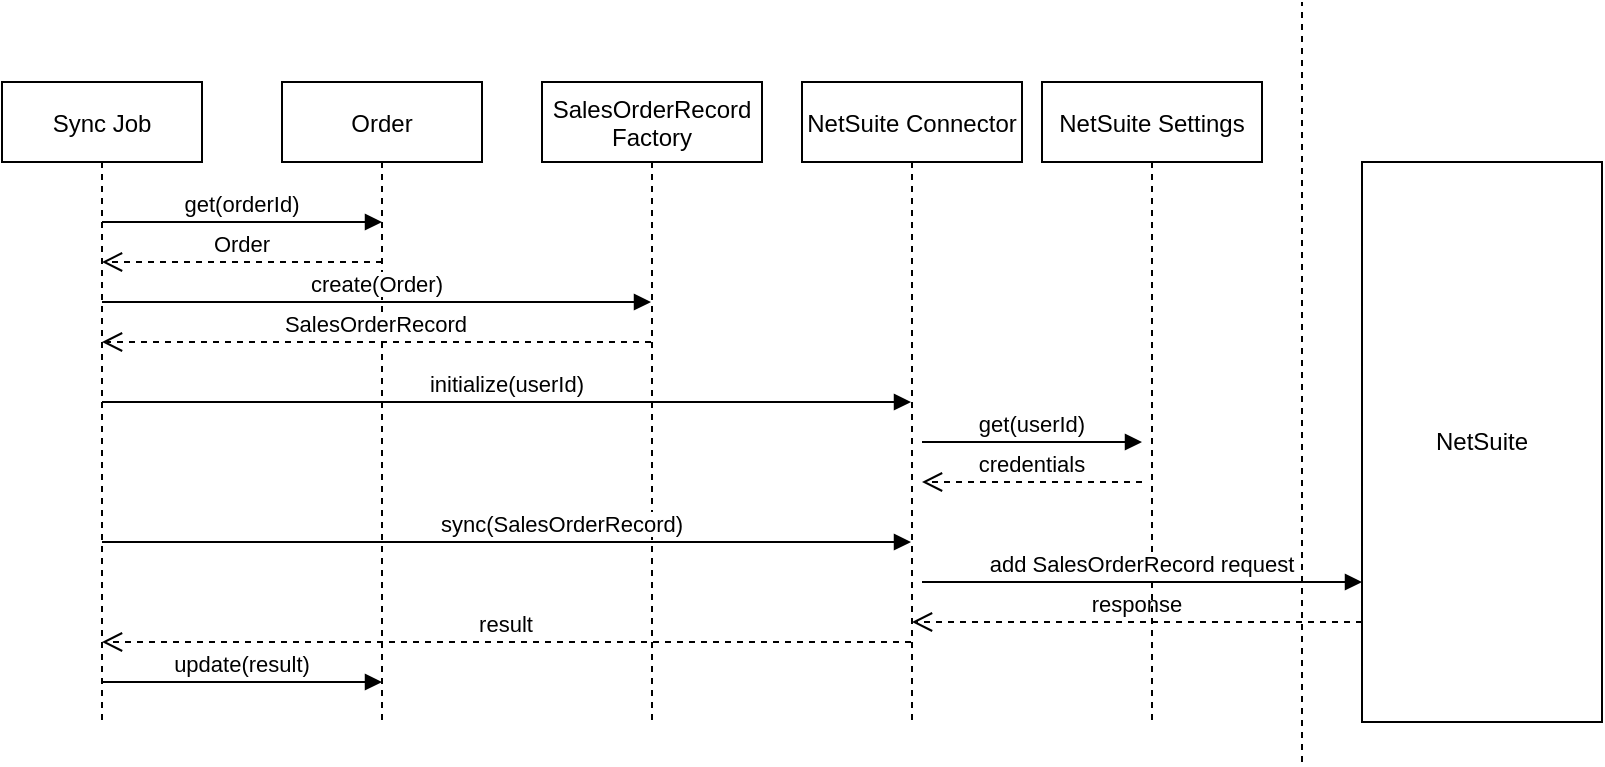 <mxfile version="14.0.1" type="github">
  <diagram id="kgpKYQtTHZ0yAKxKKP6v" name="Page-1">
    <mxGraphModel dx="1248" dy="625" grid="1" gridSize="10" guides="1" tooltips="1" connect="1" arrows="1" fold="1" page="1" pageScale="1" pageWidth="850" pageHeight="1100" math="0" shadow="0">
      <root>
        <mxCell id="0" />
        <mxCell id="1" parent="0" />
        <mxCell id="3nuBFxr9cyL0pnOWT2aG-1" value="Sync Job" style="shape=umlLifeline;perimeter=lifelinePerimeter;container=1;collapsible=0;recursiveResize=0;rounded=0;shadow=0;strokeWidth=1;" parent="1" vertex="1">
          <mxGeometry x="20" y="80" width="100" height="320" as="geometry" />
        </mxCell>
        <mxCell id="3nuBFxr9cyL0pnOWT2aG-5" value="Order" style="shape=umlLifeline;perimeter=lifelinePerimeter;container=1;collapsible=0;recursiveResize=0;rounded=0;shadow=0;strokeWidth=1;" parent="1" vertex="1">
          <mxGeometry x="160" y="80" width="100" height="320" as="geometry" />
        </mxCell>
        <mxCell id="3nuBFxr9cyL0pnOWT2aG-7" value="response" style="verticalAlign=bottom;endArrow=open;dashed=1;endSize=8;shadow=0;strokeWidth=1;" parent="1" target="hgKctKZjCTe18uqErr11-2" edge="1">
          <mxGeometry relative="1" as="geometry">
            <mxPoint x="560" y="350" as="targetPoint" />
            <mxPoint x="700" y="350" as="sourcePoint" />
            <Array as="points">
              <mxPoint x="630" y="350" />
            </Array>
          </mxGeometry>
        </mxCell>
        <mxCell id="3nuBFxr9cyL0pnOWT2aG-8" value="get(orderId)" style="verticalAlign=bottom;endArrow=block;shadow=0;strokeWidth=1;" parent="1" edge="1">
          <mxGeometry relative="1" as="geometry">
            <mxPoint x="70" y="150.0" as="sourcePoint" />
            <mxPoint x="210" y="150" as="targetPoint" />
          </mxGeometry>
        </mxCell>
        <mxCell id="hgKctKZjCTe18uqErr11-1" value="NetSuite Settings" style="shape=umlLifeline;perimeter=lifelinePerimeter;container=1;collapsible=0;recursiveResize=0;rounded=0;shadow=0;strokeWidth=1;" vertex="1" parent="1">
          <mxGeometry x="540" y="80" width="110" height="320" as="geometry" />
        </mxCell>
        <mxCell id="hgKctKZjCTe18uqErr11-2" value="NetSuite Connector" style="shape=umlLifeline;perimeter=lifelinePerimeter;container=1;collapsible=0;recursiveResize=0;rounded=0;shadow=0;strokeWidth=1;" vertex="1" parent="1">
          <mxGeometry x="420" y="80" width="110" height="320" as="geometry" />
        </mxCell>
        <mxCell id="hgKctKZjCTe18uqErr11-3" value="SalesOrderRecord&#xa;Factory" style="shape=umlLifeline;perimeter=lifelinePerimeter;container=1;collapsible=0;recursiveResize=0;rounded=0;shadow=0;strokeWidth=1;" vertex="1" parent="1">
          <mxGeometry x="290" y="80" width="110" height="320" as="geometry" />
        </mxCell>
        <mxCell id="hgKctKZjCTe18uqErr11-5" value="NetSuite" style="rounded=0;whiteSpace=wrap;html=1;" vertex="1" parent="1">
          <mxGeometry x="700" y="120" width="120" height="280" as="geometry" />
        </mxCell>
        <mxCell id="hgKctKZjCTe18uqErr11-7" value="" style="endArrow=none;dashed=1;html=1;" edge="1" parent="1">
          <mxGeometry width="50" height="50" relative="1" as="geometry">
            <mxPoint x="670" y="420" as="sourcePoint" />
            <mxPoint x="670" y="40" as="targetPoint" />
          </mxGeometry>
        </mxCell>
        <mxCell id="hgKctKZjCTe18uqErr11-8" value="create(Order)" style="verticalAlign=bottom;endArrow=block;shadow=0;strokeWidth=1;" edge="1" parent="1" target="hgKctKZjCTe18uqErr11-3">
          <mxGeometry relative="1" as="geometry">
            <mxPoint x="70" y="190.0" as="sourcePoint" />
            <mxPoint x="210" y="190" as="targetPoint" />
          </mxGeometry>
        </mxCell>
        <mxCell id="hgKctKZjCTe18uqErr11-9" value="SalesOrderRecord" style="verticalAlign=bottom;endArrow=open;dashed=1;endSize=8;shadow=0;strokeWidth=1;" edge="1" parent="1" source="hgKctKZjCTe18uqErr11-3">
          <mxGeometry relative="1" as="geometry">
            <mxPoint x="70" y="210" as="targetPoint" />
            <mxPoint x="210" y="210" as="sourcePoint" />
            <Array as="points">
              <mxPoint x="140" y="210" />
            </Array>
          </mxGeometry>
        </mxCell>
        <mxCell id="hgKctKZjCTe18uqErr11-10" value="initialize(userId)" style="verticalAlign=bottom;endArrow=block;shadow=0;strokeWidth=1;" edge="1" parent="1" target="hgKctKZjCTe18uqErr11-2">
          <mxGeometry relative="1" as="geometry">
            <mxPoint x="70" y="240.0" as="sourcePoint" />
            <mxPoint x="210" y="240" as="targetPoint" />
          </mxGeometry>
        </mxCell>
        <mxCell id="hgKctKZjCTe18uqErr11-12" value="get(userId)" style="verticalAlign=bottom;endArrow=block;shadow=0;strokeWidth=1;" edge="1" parent="1">
          <mxGeometry relative="1" as="geometry">
            <mxPoint x="480" y="260" as="sourcePoint" />
            <mxPoint x="590" y="260" as="targetPoint" />
          </mxGeometry>
        </mxCell>
        <mxCell id="hgKctKZjCTe18uqErr11-14" value="sync(SalesOrderRecord)" style="verticalAlign=bottom;endArrow=block;shadow=0;strokeWidth=1;" edge="1" parent="1">
          <mxGeometry x="0.137" relative="1" as="geometry">
            <mxPoint x="70" y="310.0" as="sourcePoint" />
            <mxPoint x="474.5" y="310.0" as="targetPoint" />
            <mxPoint as="offset" />
          </mxGeometry>
        </mxCell>
        <mxCell id="hgKctKZjCTe18uqErr11-15" value="credentials" style="verticalAlign=bottom;endArrow=open;dashed=1;endSize=8;shadow=0;strokeWidth=1;" edge="1" parent="1">
          <mxGeometry relative="1" as="geometry">
            <mxPoint x="480" y="280" as="targetPoint" />
            <mxPoint x="590" y="280" as="sourcePoint" />
            <Array as="points">
              <mxPoint x="550" y="280" />
            </Array>
          </mxGeometry>
        </mxCell>
        <mxCell id="hgKctKZjCTe18uqErr11-16" value="add SalesOrderRecord request" style="verticalAlign=bottom;endArrow=block;shadow=0;strokeWidth=1;entryX=0;entryY=0.75;entryDx=0;entryDy=0;" edge="1" parent="1" target="hgKctKZjCTe18uqErr11-5">
          <mxGeometry relative="1" as="geometry">
            <mxPoint x="480" y="330.0" as="sourcePoint" />
            <mxPoint x="620" y="330" as="targetPoint" />
          </mxGeometry>
        </mxCell>
        <mxCell id="hgKctKZjCTe18uqErr11-17" value="Order" style="verticalAlign=bottom;endArrow=open;dashed=1;endSize=8;shadow=0;strokeWidth=1;" edge="1" parent="1">
          <mxGeometry relative="1" as="geometry">
            <mxPoint x="70" y="170" as="targetPoint" />
            <mxPoint x="210" y="170" as="sourcePoint" />
            <Array as="points">
              <mxPoint x="140" y="170" />
            </Array>
          </mxGeometry>
        </mxCell>
        <mxCell id="hgKctKZjCTe18uqErr11-18" value="result" style="verticalAlign=bottom;endArrow=open;dashed=1;endSize=8;shadow=0;strokeWidth=1;" edge="1" parent="1" source="hgKctKZjCTe18uqErr11-2">
          <mxGeometry relative="1" as="geometry">
            <mxPoint x="70" y="360" as="targetPoint" />
            <mxPoint x="210" y="360" as="sourcePoint" />
            <Array as="points">
              <mxPoint x="140" y="360" />
            </Array>
          </mxGeometry>
        </mxCell>
        <mxCell id="hgKctKZjCTe18uqErr11-19" value="update(result)" style="verticalAlign=bottom;endArrow=block;shadow=0;strokeWidth=1;" edge="1" parent="1">
          <mxGeometry relative="1" as="geometry">
            <mxPoint x="70" y="380.0" as="sourcePoint" />
            <mxPoint x="210" y="380" as="targetPoint" />
          </mxGeometry>
        </mxCell>
      </root>
    </mxGraphModel>
  </diagram>
</mxfile>
